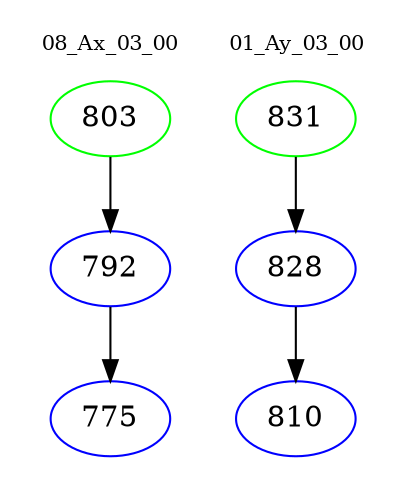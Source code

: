 digraph{
subgraph cluster_0 {
color = white
label = "08_Ax_03_00";
fontsize=10;
T0_803 [label="803", color="green"]
T0_803 -> T0_792 [color="black"]
T0_792 [label="792", color="blue"]
T0_792 -> T0_775 [color="black"]
T0_775 [label="775", color="blue"]
}
subgraph cluster_1 {
color = white
label = "01_Ay_03_00";
fontsize=10;
T1_831 [label="831", color="green"]
T1_831 -> T1_828 [color="black"]
T1_828 [label="828", color="blue"]
T1_828 -> T1_810 [color="black"]
T1_810 [label="810", color="blue"]
}
}
